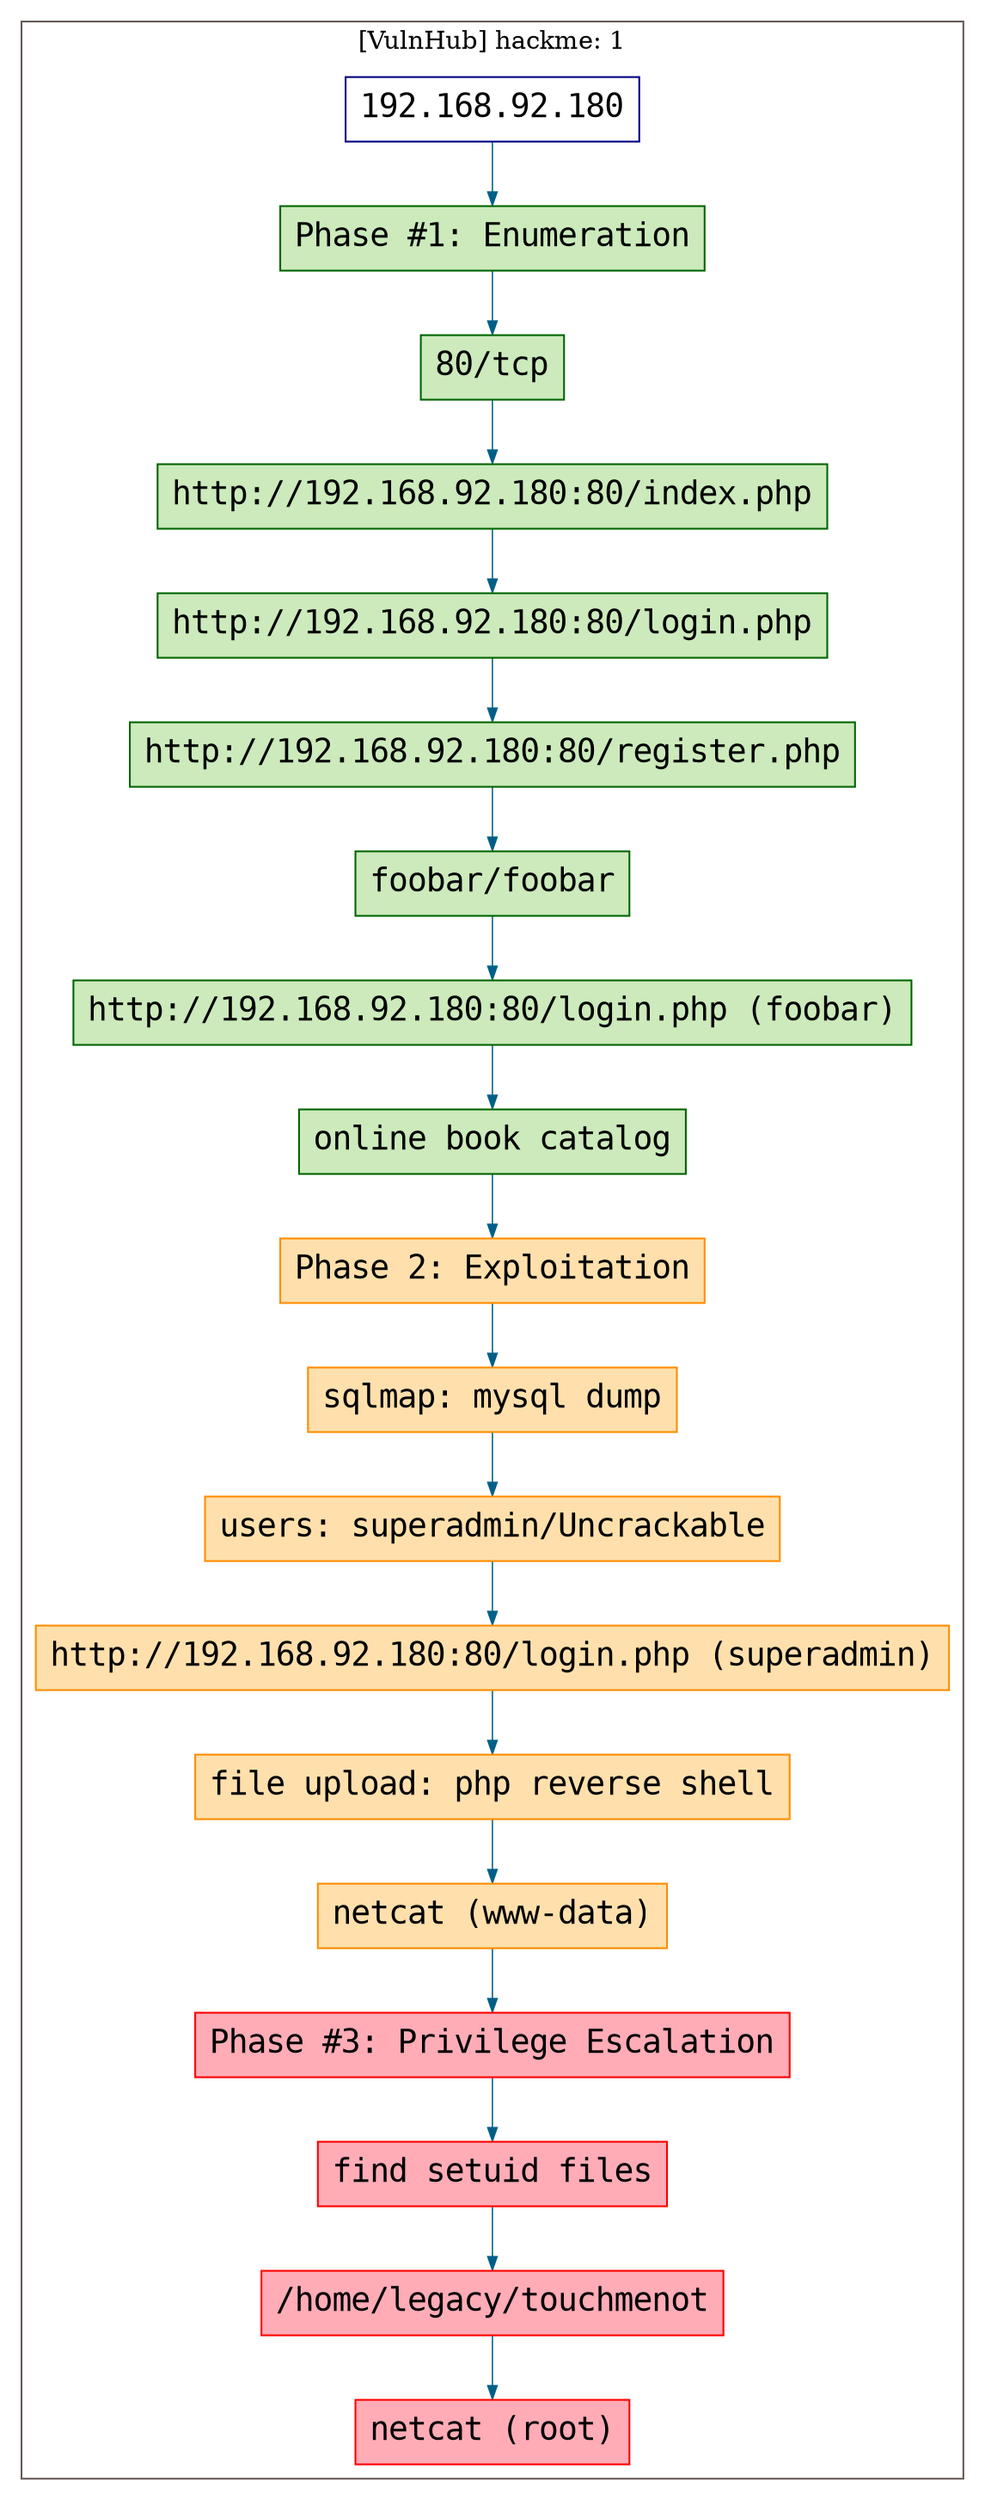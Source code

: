digraph G {
  #rankdir=LR;
  nodesdictep=1.0; splines="ortho"; K=0.6; overlap=scale; fixedsize=true; resolution=72; bgcolor="#ffffff"; outputorder="edgesfirst";
  node [fontname="courier" fontsize=18 shape=box width=0.25 fillcolor="white" style="filled,solid"];
  edge [style=solid color="#005f87" penwidth=0.75 arrowsize=0.75];

  0[label="192.168.92.180" color="navyblue" fillcolor="#ffffff" tooltip="[VulnHub] hackme: 1"];
  10[label="sqlmap: mysql dump" color="darkorange" fillcolor="#ffe0ac" tooltip="Phase #2:Exploitation"];
  11[label="users: superadmin/Uncrackable" color="darkorange" fillcolor="#ffe0ac" tooltip="Phase #2:Exploitation"];
  12[label="http://192.168.92.180:80/login.php (superadmin)" color="darkorange" fillcolor="#ffe0ac" tooltip="Phase #2:Exploitation"];
  13[label="file upload: php reverse shell" color="darkorange" fillcolor="#ffe0ac" tooltip="Phase #2:Exploitation"];
  14[label="netcat (www-data)" color="darkorange" fillcolor="#ffe0ac" tooltip="Phase #2:Exploitation"];
  15[label="Phase #3: Privilege Escalation" color="red" fillcolor="#ffacb7" tooltip="Phase #3:Privilege Escalation"];
  16[label="find setuid files" color="red" fillcolor="#ffacb7" tooltip="Phase #3:Privilege Escalation"];
  17[label="/home/legacy/touchmenot" color="red" fillcolor="#ffacb7" tooltip="Phase #3:Privilege Escalation"];
  18[label="netcat (root)" color="red" fillcolor="#ffacb7" tooltip="Phase #3:Privilege Escalation"];
  1[label="Phase #1: Enumeration" color="darkgreen" fillcolor="#cceabb" tooltip="Phase #1:Enumeration"];
  2[label="80/tcp" color="darkgreen" fillcolor="#cceabb" tooltip="Phase #1:Enumeration"];
  3[label="http://192.168.92.180:80/index.php" color="darkgreen" fillcolor="#cceabb" tooltip="Phase #1:Enumeration"];
  4[label="http://192.168.92.180:80/login.php" color="darkgreen" fillcolor="#cceabb" tooltip="Phase #1:Enumeration"];
  5[label="http://192.168.92.180:80/register.php" color="darkgreen" fillcolor="#cceabb" tooltip="Phase #1:Enumeration"];
  6[label="foobar/foobar" color="darkgreen" fillcolor="#cceabb" tooltip="Phase #1:Enumeration"];
  7[label="http://192.168.92.180:80/login.php (foobar)" color="darkgreen" fillcolor="#cceabb" tooltip="Phase #1:Enumeration"];
  8[label="online book catalog" color="darkgreen" fillcolor="#cceabb" tooltip="Phase #1:Enumeration"];
  9[label="Phase 2: Exploitation" color="darkorange" fillcolor="#ffe0ac" tooltip="Phase #2:Exploitation"];

  subgraph cluster_0 {
    node [style="filled,solid"];
    label = "[VulnHub] hackme: 1";
    color = "#665957";
    0 -> 1 [color="#005f87"];
    1 -> 2 [color="#005f87"];
    10 -> 11 [color="#005f87"];
    11 -> 12 [color="#005f87"];
    12 -> 13 [color="#005f87"];
    13 -> 14 [color="#005f87"];
    14 -> 15 [color="#005f87"];
    15 -> 16 [color="#005f87"];
    16 -> 17 [color="#005f87"];
    17 -> 18 [color="#005f87"];
    2 -> 3 [color="#005f87"];
    3 -> 4 [color="#005f87"];
    4 -> 5 [color="#005f87"];
    5 -> 6 [color="#005f87"];
    6 -> 7 [color="#005f87"];
    7 -> 8 [color="#005f87"];
    8 -> 9 [color="#005f87"];
    9 -> 10 [color="#005f87"];
  }
}

